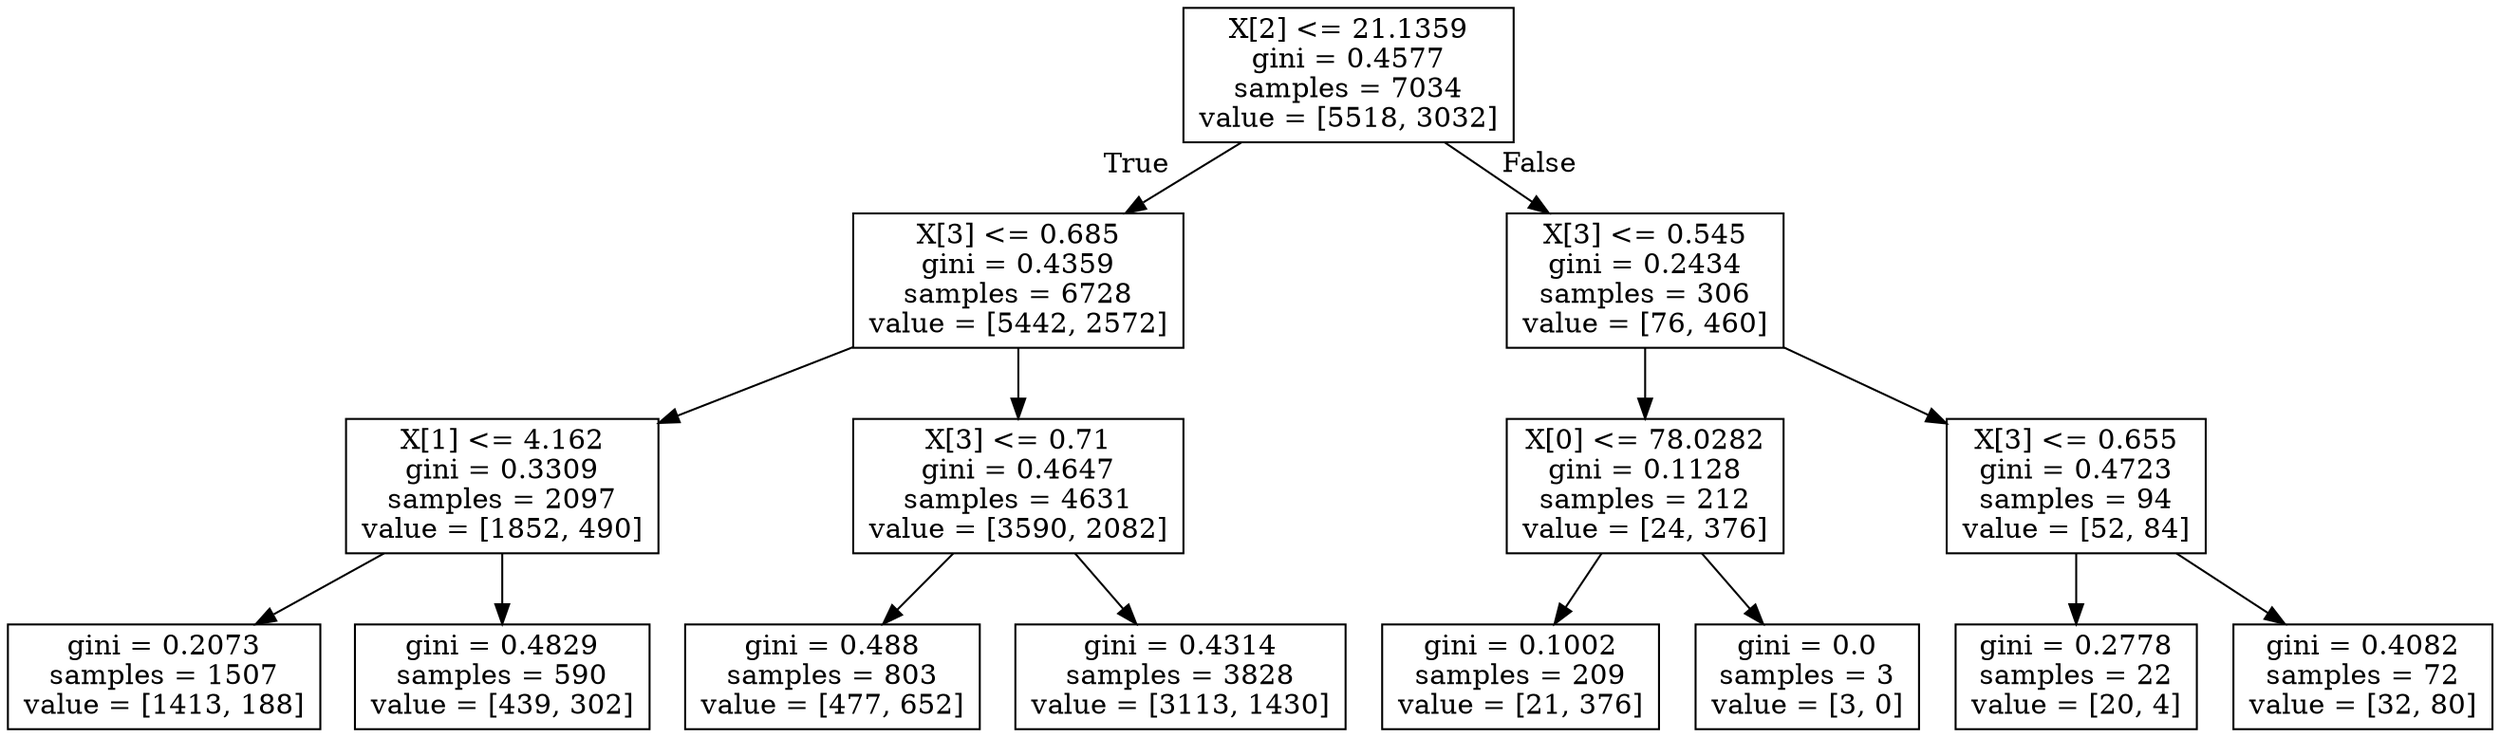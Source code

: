 digraph Tree {
node [shape=box] ;
0 [label="X[2] <= 21.1359\ngini = 0.4577\nsamples = 7034\nvalue = [5518, 3032]"] ;
1 [label="X[3] <= 0.685\ngini = 0.4359\nsamples = 6728\nvalue = [5442, 2572]"] ;
0 -> 1 [labeldistance=2.5, labelangle=45, headlabel="True"] ;
2 [label="X[1] <= 4.162\ngini = 0.3309\nsamples = 2097\nvalue = [1852, 490]"] ;
1 -> 2 ;
3 [label="gini = 0.2073\nsamples = 1507\nvalue = [1413, 188]"] ;
2 -> 3 ;
4 [label="gini = 0.4829\nsamples = 590\nvalue = [439, 302]"] ;
2 -> 4 ;
5 [label="X[3] <= 0.71\ngini = 0.4647\nsamples = 4631\nvalue = [3590, 2082]"] ;
1 -> 5 ;
6 [label="gini = 0.488\nsamples = 803\nvalue = [477, 652]"] ;
5 -> 6 ;
7 [label="gini = 0.4314\nsamples = 3828\nvalue = [3113, 1430]"] ;
5 -> 7 ;
8 [label="X[3] <= 0.545\ngini = 0.2434\nsamples = 306\nvalue = [76, 460]"] ;
0 -> 8 [labeldistance=2.5, labelangle=-45, headlabel="False"] ;
9 [label="X[0] <= 78.0282\ngini = 0.1128\nsamples = 212\nvalue = [24, 376]"] ;
8 -> 9 ;
10 [label="gini = 0.1002\nsamples = 209\nvalue = [21, 376]"] ;
9 -> 10 ;
11 [label="gini = 0.0\nsamples = 3\nvalue = [3, 0]"] ;
9 -> 11 ;
12 [label="X[3] <= 0.655\ngini = 0.4723\nsamples = 94\nvalue = [52, 84]"] ;
8 -> 12 ;
13 [label="gini = 0.2778\nsamples = 22\nvalue = [20, 4]"] ;
12 -> 13 ;
14 [label="gini = 0.4082\nsamples = 72\nvalue = [32, 80]"] ;
12 -> 14 ;
}
